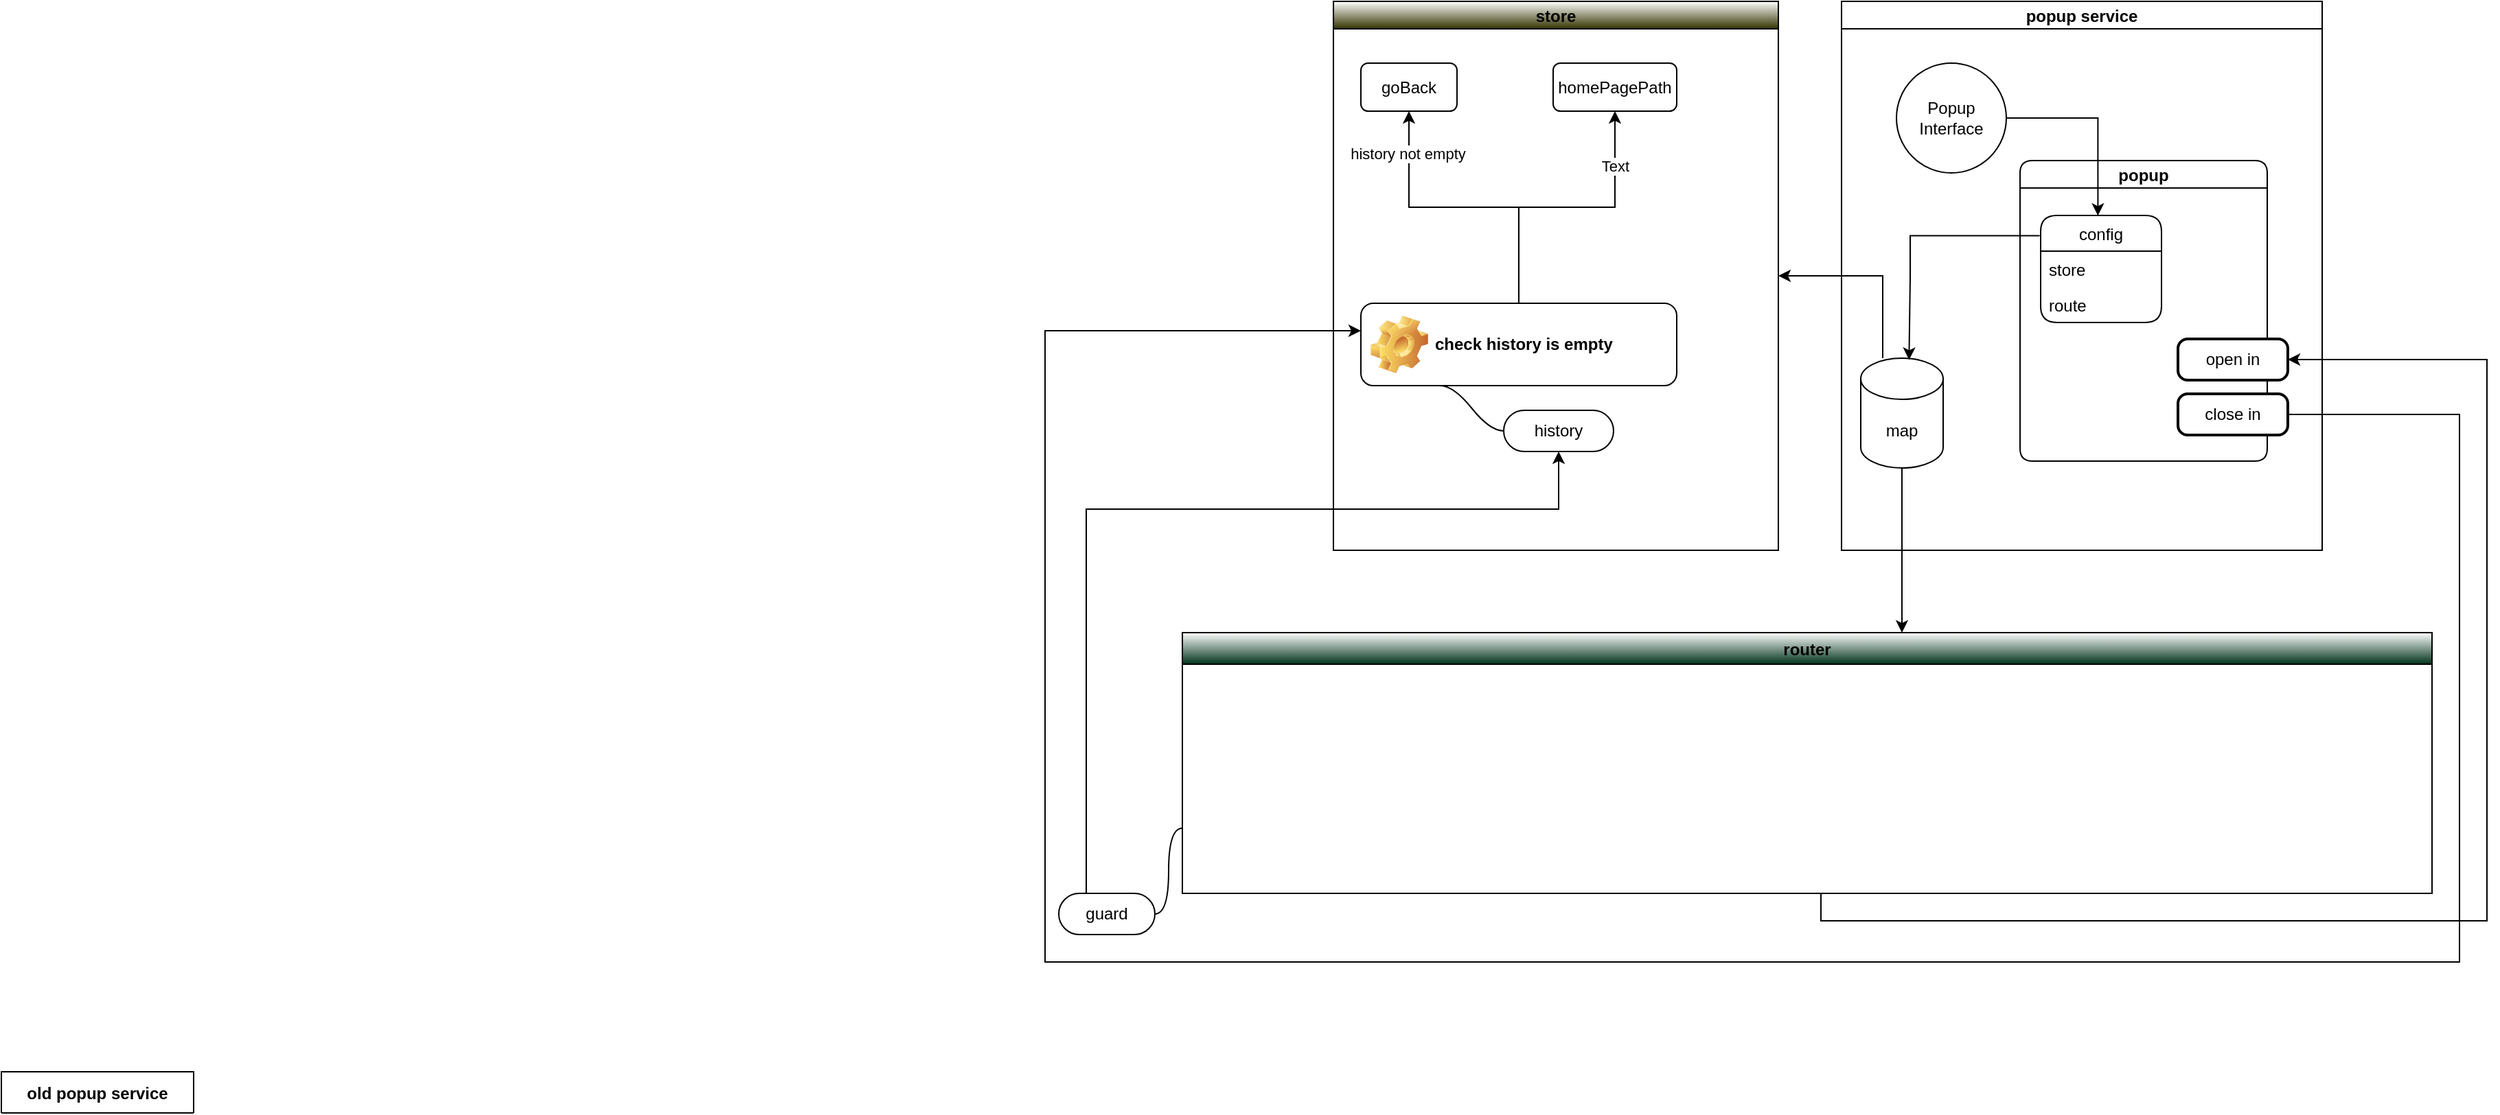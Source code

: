 <mxfile version="20.6.0" type="github">
  <diagram id="C5RBs43oDa-KdzZeNtuy" name="Page-1">
    <mxGraphModel dx="2717" dy="1637" grid="1" gridSize="10" guides="1" tooltips="1" connect="1" arrows="1" fold="1" page="1" pageScale="1" pageWidth="827" pageHeight="1169" math="0" shadow="0">
      <root>
        <mxCell id="WIyWlLk6GJQsqaUBKTNV-0" />
        <mxCell id="WIyWlLk6GJQsqaUBKTNV-1" parent="WIyWlLk6GJQsqaUBKTNV-0" />
        <mxCell id="Tq1ZC3yqxLTTWzM6vvmU-41" value="popup service" style="swimlane;startSize=20;horizontal=1;containerType=tree;rounded=0;shadow=0;glass=0;sketch=0;fillColor=default;gradientColor=none;swimlaneFillColor=default;" vertex="1" parent="WIyWlLk6GJQsqaUBKTNV-1">
          <mxGeometry x="1500" y="50" width="350" height="400" as="geometry" />
        </mxCell>
        <mxCell id="uNgJmUNyPYGfQRlhBO2t-45" value="Popup&lt;br&gt;Interface" style="ellipse;whiteSpace=wrap;html=1;aspect=fixed;" parent="Tq1ZC3yqxLTTWzM6vvmU-41" vertex="1">
          <mxGeometry x="40" y="45" width="80" height="80" as="geometry" />
        </mxCell>
        <mxCell id="Tq1ZC3yqxLTTWzM6vvmU-26" value="popup" style="swimlane;startSize=20;horizontal=1;containerType=tree;newEdgeStyle={&quot;edgeStyle&quot;:&quot;elbowEdgeStyle&quot;,&quot;startArrow&quot;:&quot;none&quot;,&quot;endArrow&quot;:&quot;none&quot;};rounded=1;shadow=0;sketch=0;fillColor=default;gradientColor=none;swimlaneFillColor=default;" vertex="1" parent="Tq1ZC3yqxLTTWzM6vvmU-41">
          <mxGeometry x="130" y="116" width="180" height="219" as="geometry">
            <mxRectangle x="2605" y="10" width="80" height="30" as="alternateBounds" />
          </mxGeometry>
        </mxCell>
        <mxCell id="Tq1ZC3yqxLTTWzM6vvmU-18" value="config" style="swimlane;fontStyle=0;childLayout=stackLayout;horizontal=1;startSize=26;fillColor=default;horizontalStack=0;resizeParent=1;resizeParentMax=0;resizeLast=0;collapsible=1;marginBottom=0;swimlaneFillColor=default;shadow=0;sketch=0;rounded=1;" vertex="1" parent="Tq1ZC3yqxLTTWzM6vvmU-26">
          <mxGeometry x="15" y="40" width="88" height="78" as="geometry">
            <mxRectangle x="15" y="40" width="70" height="30" as="alternateBounds" />
          </mxGeometry>
        </mxCell>
        <mxCell id="Tq1ZC3yqxLTTWzM6vvmU-19" value="store  " style="text;strokeColor=none;fillColor=none;align=left;verticalAlign=top;spacingLeft=4;spacingRight=4;overflow=hidden;rotatable=0;points=[[0,0.5],[1,0.5]];portConstraint=eastwest;" vertex="1" parent="Tq1ZC3yqxLTTWzM6vvmU-18">
          <mxGeometry y="26" width="88" height="26" as="geometry" />
        </mxCell>
        <mxCell id="Tq1ZC3yqxLTTWzM6vvmU-20" value="route" style="text;strokeColor=none;fillColor=none;align=left;verticalAlign=top;spacingLeft=4;spacingRight=4;overflow=hidden;rotatable=0;points=[[0,0.5],[1,0.5]];portConstraint=eastwest;" vertex="1" parent="Tq1ZC3yqxLTTWzM6vvmU-18">
          <mxGeometry y="52" width="88" height="26" as="geometry" />
        </mxCell>
        <mxCell id="uNgJmUNyPYGfQRlhBO2t-53" value="open in" style="rounded=1;whiteSpace=wrap;html=1;absoluteArcSize=1;arcSize=14;strokeWidth=2;" parent="Tq1ZC3yqxLTTWzM6vvmU-26" vertex="1">
          <mxGeometry x="115" y="130" width="80" height="30" as="geometry" />
        </mxCell>
        <mxCell id="uNgJmUNyPYGfQRlhBO2t-42" value="close in" style="rounded=1;whiteSpace=wrap;html=1;absoluteArcSize=1;arcSize=14;strokeWidth=2;" parent="Tq1ZC3yqxLTTWzM6vvmU-26" vertex="1">
          <mxGeometry x="115" y="170" width="80" height="30" as="geometry" />
        </mxCell>
        <mxCell id="uNgJmUNyPYGfQRlhBO2t-56" style="edgeStyle=orthogonalEdgeStyle;rounded=0;orthogonalLoop=1;jettySize=auto;html=1;entryX=0.474;entryY=0.002;entryDx=0;entryDy=0;entryPerimeter=0;" parent="Tq1ZC3yqxLTTWzM6vvmU-41" source="uNgJmUNyPYGfQRlhBO2t-45" target="Tq1ZC3yqxLTTWzM6vvmU-18" edge="1">
          <mxGeometry relative="1" as="geometry">
            <mxPoint x="185" y="111" as="targetPoint" />
          </mxGeometry>
        </mxCell>
        <mxCell id="uNgJmUNyPYGfQRlhBO2t-48" value="map" style="shape=cylinder3;whiteSpace=wrap;html=1;boundedLbl=1;backgroundOutline=1;size=15;" parent="Tq1ZC3yqxLTTWzM6vvmU-41" vertex="1">
          <mxGeometry x="14" y="260" width="60" height="80" as="geometry" />
        </mxCell>
        <mxCell id="uNgJmUNyPYGfQRlhBO2t-49" style="edgeStyle=orthogonalEdgeStyle;rounded=0;orthogonalLoop=1;jettySize=auto;html=1;exitX=-0.008;exitY=0.189;exitDx=0;exitDy=0;exitPerimeter=0;entryX=0.586;entryY=0.015;entryDx=0;entryDy=0;entryPerimeter=0;" parent="Tq1ZC3yqxLTTWzM6vvmU-41" source="Tq1ZC3yqxLTTWzM6vvmU-18" target="uNgJmUNyPYGfQRlhBO2t-48" edge="1">
          <mxGeometry relative="1" as="geometry">
            <mxPoint x="20" y="166" as="sourcePoint" />
            <mxPoint x="-34.966" y="310" as="targetPoint" />
            <Array as="points">
              <mxPoint x="50" y="171" />
              <mxPoint x="50" y="201" />
            </Array>
          </mxGeometry>
        </mxCell>
        <mxCell id="Tq1ZC3yqxLTTWzM6vvmU-49" style="edgeStyle=orthogonalEdgeStyle;rounded=0;orthogonalLoop=1;jettySize=auto;html=1;entryX=1;entryY=0.5;entryDx=0;entryDy=0;" edge="1" parent="WIyWlLk6GJQsqaUBKTNV-1" source="Tq1ZC3yqxLTTWzM6vvmU-48" target="uNgJmUNyPYGfQRlhBO2t-53">
          <mxGeometry relative="1" as="geometry">
            <mxPoint x="1880" y="310" as="targetPoint" />
            <Array as="points">
              <mxPoint x="1485" y="720" />
              <mxPoint x="1970" y="720" />
              <mxPoint x="1970" y="311" />
            </Array>
          </mxGeometry>
        </mxCell>
        <mxCell id="Tq1ZC3yqxLTTWzM6vvmU-48" value="router" style="swimlane;rounded=0;shadow=0;glass=0;sketch=0;fillColor=default;gradientColor=#00331A;startSize=23;swimlaneFillColor=default;" vertex="1" parent="WIyWlLk6GJQsqaUBKTNV-1">
          <mxGeometry x="1020" y="510" width="910" height="190" as="geometry" />
        </mxCell>
        <mxCell id="Tq1ZC3yqxLTTWzM6vvmU-56" value="guard" style="whiteSpace=wrap;html=1;rounded=1;arcSize=50;align=center;verticalAlign=middle;strokeWidth=1;autosize=1;spacing=4;treeFolding=1;treeMoving=1;newEdgeStyle={&quot;edgeStyle&quot;:&quot;entityRelationEdgeStyle&quot;,&quot;startArrow&quot;:&quot;none&quot;,&quot;endArrow&quot;:&quot;none&quot;,&quot;segment&quot;:10,&quot;curved&quot;:1};shadow=0;glass=0;sketch=0;fillColor=default;gradientColor=none;" vertex="1" parent="WIyWlLk6GJQsqaUBKTNV-1">
          <mxGeometry x="930" y="700" width="70" height="30" as="geometry" />
        </mxCell>
        <mxCell id="Tq1ZC3yqxLTTWzM6vvmU-57" value="" style="edgeStyle=entityRelationEdgeStyle;startArrow=none;endArrow=none;segment=10;curved=1;rounded=0;exitX=0;exitY=0.75;exitDx=0;exitDy=0;" edge="1" target="Tq1ZC3yqxLTTWzM6vvmU-56" parent="WIyWlLk6GJQsqaUBKTNV-1" source="Tq1ZC3yqxLTTWzM6vvmU-48">
          <mxGeometry relative="1" as="geometry">
            <mxPoint x="820" y="620" as="sourcePoint" />
          </mxGeometry>
        </mxCell>
        <mxCell id="Tq1ZC3yqxLTTWzM6vvmU-61" value="old popup service" style="swimlane;rounded=0;shadow=0;glass=0;sketch=0;fillColor=default;gradientColor=none;startSize=30;" vertex="1" collapsed="1" parent="WIyWlLk6GJQsqaUBKTNV-1">
          <mxGeometry x="160" y="830" width="140" height="30" as="geometry">
            <mxRectangle x="2290" y="-720" width="960" height="815" as="alternateBounds" />
          </mxGeometry>
        </mxCell>
        <mxCell id="uNgJmUNyPYGfQRlhBO2t-1" value="store" style="rounded=0;whiteSpace=wrap;html=1;" parent="Tq1ZC3yqxLTTWzM6vvmU-61" vertex="1">
          <mxGeometry x="-50" y="395" width="120" height="60" as="geometry" />
        </mxCell>
        <mxCell id="uNgJmUNyPYGfQRlhBO2t-2" value="router" style="rounded=0;whiteSpace=wrap;html=1;" parent="Tq1ZC3yqxLTTWzM6vvmU-61" vertex="1">
          <mxGeometry x="140" y="395" width="120" height="60" as="geometry" />
        </mxCell>
        <mxCell id="uNgJmUNyPYGfQRlhBO2t-3" value="popup" style="rounded=0;whiteSpace=wrap;html=1;" parent="Tq1ZC3yqxLTTWzM6vvmU-61" vertex="1">
          <mxGeometry x="370" y="105" width="200" height="160" as="geometry" />
        </mxCell>
        <mxCell id="uNgJmUNyPYGfQRlhBO2t-8" value="close in" style="rounded=1;whiteSpace=wrap;html=1;absoluteArcSize=1;arcSize=14;strokeWidth=2;" parent="Tq1ZC3yqxLTTWzM6vvmU-61" vertex="1">
          <mxGeometry x="484" y="255" width="80" height="30" as="geometry" />
        </mxCell>
        <mxCell id="uNgJmUNyPYGfQRlhBO2t-12" style="edgeStyle=orthogonalEdgeStyle;rounded=0;orthogonalLoop=1;jettySize=auto;html=1;entryX=0.5;entryY=1;entryDx=0;entryDy=0;" parent="Tq1ZC3yqxLTTWzM6vvmU-61" source="uNgJmUNyPYGfQRlhBO2t-1" target="uNgJmUNyPYGfQRlhBO2t-8" edge="1">
          <mxGeometry relative="1" as="geometry">
            <Array as="points">
              <mxPoint x="10" y="595" />
              <mxPoint x="550" y="595" />
            </Array>
          </mxGeometry>
        </mxCell>
        <mxCell id="uNgJmUNyPYGfQRlhBO2t-13" value="default value" style="edgeLabel;html=1;align=center;verticalAlign=middle;resizable=0;points=[];" parent="uNgJmUNyPYGfQRlhBO2t-12" vertex="1" connectable="0">
          <mxGeometry x="-0.147" y="1" relative="1" as="geometry">
            <mxPoint as="offset" />
          </mxGeometry>
        </mxCell>
        <mxCell id="uNgJmUNyPYGfQRlhBO2t-10" style="edgeStyle=orthogonalEdgeStyle;rounded=0;orthogonalLoop=1;jettySize=auto;html=1;entryX=0.5;entryY=1;entryDx=0;entryDy=0;" parent="Tq1ZC3yqxLTTWzM6vvmU-61" source="uNgJmUNyPYGfQRlhBO2t-9" target="uNgJmUNyPYGfQRlhBO2t-8" edge="1">
          <mxGeometry relative="1" as="geometry" />
        </mxCell>
        <mxCell id="uNgJmUNyPYGfQRlhBO2t-9" value="page" style="rounded=0;whiteSpace=wrap;html=1;" parent="Tq1ZC3yqxLTTWzM6vvmU-61" vertex="1">
          <mxGeometry x="660" y="485" width="200" height="160" as="geometry" />
        </mxCell>
        <mxCell id="uNgJmUNyPYGfQRlhBO2t-14" value="popupConfig" style="ellipse;whiteSpace=wrap;html=1;aspect=fixed;" parent="Tq1ZC3yqxLTTWzM6vvmU-61" vertex="1">
          <mxGeometry x="10" y="65" width="80" height="80" as="geometry" />
        </mxCell>
        <mxCell id="uNgJmUNyPYGfQRlhBO2t-30" style="edgeStyle=orthogonalEdgeStyle;rounded=0;orthogonalLoop=1;jettySize=auto;html=1;" parent="Tq1ZC3yqxLTTWzM6vvmU-61" source="uNgJmUNyPYGfQRlhBO2t-3" target="uNgJmUNyPYGfQRlhBO2t-14" edge="1">
          <mxGeometry relative="1" as="geometry">
            <Array as="points">
              <mxPoint x="470" y="-85" />
              <mxPoint x="40" y="-85" />
            </Array>
          </mxGeometry>
        </mxCell>
        <mxCell id="uNgJmUNyPYGfQRlhBO2t-19" style="edgeStyle=orthogonalEdgeStyle;rounded=0;orthogonalLoop=1;jettySize=auto;html=1;entryX=0.437;entryY=-0.011;entryDx=0;entryDy=0;entryPerimeter=0;" parent="Tq1ZC3yqxLTTWzM6vvmU-61" source="uNgJmUNyPYGfQRlhBO2t-17" target="uNgJmUNyPYGfQRlhBO2t-1" edge="1">
          <mxGeometry relative="1" as="geometry">
            <Array as="points">
              <mxPoint x="2" y="275" />
            </Array>
          </mxGeometry>
        </mxCell>
        <mxCell id="uNgJmUNyPYGfQRlhBO2t-20" style="edgeStyle=orthogonalEdgeStyle;rounded=0;orthogonalLoop=1;jettySize=auto;html=1;entryX=0.582;entryY=0.024;entryDx=0;entryDy=0;entryPerimeter=0;" parent="Tq1ZC3yqxLTTWzM6vvmU-61" source="uNgJmUNyPYGfQRlhBO2t-17" target="uNgJmUNyPYGfQRlhBO2t-2" edge="1">
          <mxGeometry relative="1" as="geometry" />
        </mxCell>
        <mxCell id="uNgJmUNyPYGfQRlhBO2t-17" value="map" style="shape=cylinder3;whiteSpace=wrap;html=1;boundedLbl=1;backgroundOutline=1;size=15;" parent="Tq1ZC3yqxLTTWzM6vvmU-61" vertex="1">
          <mxGeometry x="70" y="235" width="60" height="80" as="geometry" />
        </mxCell>
        <mxCell id="uNgJmUNyPYGfQRlhBO2t-24" style="edgeStyle=orthogonalEdgeStyle;rounded=0;orthogonalLoop=1;jettySize=auto;html=1;" parent="Tq1ZC3yqxLTTWzM6vvmU-61" source="uNgJmUNyPYGfQRlhBO2t-21" target="uNgJmUNyPYGfQRlhBO2t-17" edge="1">
          <mxGeometry relative="1" as="geometry" />
        </mxCell>
        <mxCell id="uNgJmUNyPYGfQRlhBO2t-21" value="config" style="rounded=1;whiteSpace=wrap;html=1;absoluteArcSize=1;arcSize=14;strokeWidth=2;" parent="Tq1ZC3yqxLTTWzM6vvmU-61" vertex="1">
          <mxGeometry x="340" y="135" width="80" height="30" as="geometry" />
        </mxCell>
        <mxCell id="uNgJmUNyPYGfQRlhBO2t-25" value="" style="edgeStyle=orthogonalEdgeStyle;rounded=0;orthogonalLoop=1;jettySize=auto;html=1;endArrow=none;" parent="Tq1ZC3yqxLTTWzM6vvmU-61" source="uNgJmUNyPYGfQRlhBO2t-14" edge="1">
          <mxGeometry relative="1" as="geometry">
            <mxPoint x="80" y="5" as="sourcePoint" />
            <mxPoint x="380" y="135" as="targetPoint" />
          </mxGeometry>
        </mxCell>
        <mxCell id="uNgJmUNyPYGfQRlhBO2t-26" value="open in" style="rounded=1;whiteSpace=wrap;html=1;absoluteArcSize=1;arcSize=14;strokeWidth=2;" parent="Tq1ZC3yqxLTTWzM6vvmU-61" vertex="1">
          <mxGeometry x="340" y="255" width="80" height="30" as="geometry" />
        </mxCell>
        <mxCell id="uNgJmUNyPYGfQRlhBO2t-29" style="edgeStyle=orthogonalEdgeStyle;rounded=0;orthogonalLoop=1;jettySize=auto;html=1;" parent="Tq1ZC3yqxLTTWzM6vvmU-61" source="uNgJmUNyPYGfQRlhBO2t-21" target="uNgJmUNyPYGfQRlhBO2t-26" edge="1">
          <mxGeometry relative="1" as="geometry" />
        </mxCell>
        <mxCell id="uNgJmUNyPYGfQRlhBO2t-32" value="store" style="rounded=0;whiteSpace=wrap;html=1;" parent="Tq1ZC3yqxLTTWzM6vvmU-61" vertex="1">
          <mxGeometry x="320" y="125" width="50" height="20" as="geometry" />
        </mxCell>
        <mxCell id="uNgJmUNyPYGfQRlhBO2t-33" value="route" style="rounded=0;whiteSpace=wrap;html=1;" parent="Tq1ZC3yqxLTTWzM6vvmU-61" vertex="1">
          <mxGeometry x="320" y="155" width="50" height="20" as="geometry" />
        </mxCell>
        <mxCell id="Tq1ZC3yqxLTTWzM6vvmU-64" value="store" style="swimlane;startSize=20;horizontal=1;containerType=tree;rounded=0;shadow=0;glass=0;sketch=0;fillColor=default;gradientColor=#333300;swimlaneFillColor=default;" vertex="1" parent="WIyWlLk6GJQsqaUBKTNV-1">
          <mxGeometry x="1130" y="50" width="324" height="400" as="geometry" />
        </mxCell>
        <mxCell id="Tq1ZC3yqxLTTWzM6vvmU-75" value="goBack" style="rounded=1;whiteSpace=wrap;html=1;shadow=0;glass=0;sketch=0;fillColor=default;gradientColor=none;" vertex="1" parent="Tq1ZC3yqxLTTWzM6vvmU-64">
          <mxGeometry x="20" y="45" width="70" height="35" as="geometry" />
        </mxCell>
        <mxCell id="Tq1ZC3yqxLTTWzM6vvmU-77" value="homePagePath" style="rounded=1;whiteSpace=wrap;html=1;shadow=0;glass=0;sketch=0;fillColor=default;gradientColor=none;" vertex="1" parent="Tq1ZC3yqxLTTWzM6vvmU-64">
          <mxGeometry x="160" y="45" width="90" height="35" as="geometry" />
        </mxCell>
        <mxCell id="Tq1ZC3yqxLTTWzM6vvmU-90" style="edgeStyle=orthogonalEdgeStyle;rounded=0;orthogonalLoop=1;jettySize=auto;html=1;entryX=0.5;entryY=1;entryDx=0;entryDy=0;strokeColor=default;" edge="1" parent="Tq1ZC3yqxLTTWzM6vvmU-64" source="Tq1ZC3yqxLTTWzM6vvmU-83" target="Tq1ZC3yqxLTTWzM6vvmU-75">
          <mxGeometry relative="1" as="geometry" />
        </mxCell>
        <mxCell id="Tq1ZC3yqxLTTWzM6vvmU-92" value="history not empty" style="edgeLabel;html=1;align=center;verticalAlign=middle;resizable=0;points=[];" vertex="1" connectable="0" parent="Tq1ZC3yqxLTTWzM6vvmU-90">
          <mxGeometry x="0.721" y="1" relative="1" as="geometry">
            <mxPoint as="offset" />
          </mxGeometry>
        </mxCell>
        <mxCell id="Tq1ZC3yqxLTTWzM6vvmU-91" style="edgeStyle=orthogonalEdgeStyle;rounded=0;orthogonalLoop=1;jettySize=auto;html=1;entryX=0.5;entryY=1;entryDx=0;entryDy=0;strokeColor=default;" edge="1" parent="Tq1ZC3yqxLTTWzM6vvmU-64" source="Tq1ZC3yqxLTTWzM6vvmU-83" target="Tq1ZC3yqxLTTWzM6vvmU-77">
          <mxGeometry relative="1" as="geometry" />
        </mxCell>
        <mxCell id="Tq1ZC3yqxLTTWzM6vvmU-93" value="Text" style="edgeLabel;html=1;align=center;verticalAlign=middle;resizable=0;points=[];" vertex="1" connectable="0" parent="Tq1ZC3yqxLTTWzM6vvmU-91">
          <mxGeometry x="0.619" relative="1" as="geometry">
            <mxPoint as="offset" />
          </mxGeometry>
        </mxCell>
        <mxCell id="Tq1ZC3yqxLTTWzM6vvmU-83" value="check history is empty" style="label;whiteSpace=wrap;html=1;image=img/clipart/Gear_128x128.png;rounded=1;shadow=0;sketch=0;fillColor=default;gradientColor=none;" vertex="1" parent="Tq1ZC3yqxLTTWzM6vvmU-64">
          <mxGeometry x="20" y="220" width="230" height="60" as="geometry" />
        </mxCell>
        <mxCell id="Tq1ZC3yqxLTTWzM6vvmU-85" value="history" style="whiteSpace=wrap;html=1;rounded=1;arcSize=50;align=center;verticalAlign=middle;strokeWidth=1;autosize=1;spacing=4;treeFolding=1;treeMoving=1;newEdgeStyle={&quot;edgeStyle&quot;:&quot;entityRelationEdgeStyle&quot;,&quot;startArrow&quot;:&quot;none&quot;,&quot;endArrow&quot;:&quot;none&quot;,&quot;segment&quot;:10,&quot;curved&quot;:1};shadow=0;glass=0;sketch=0;strokeColor=default;" vertex="1" parent="Tq1ZC3yqxLTTWzM6vvmU-64">
          <mxGeometry x="124" y="298" width="80" height="30" as="geometry" />
        </mxCell>
        <mxCell id="Tq1ZC3yqxLTTWzM6vvmU-86" value="" style="edgeStyle=entityRelationEdgeStyle;startArrow=none;endArrow=none;segment=10;curved=1;rounded=0;strokeColor=default;exitX=0.25;exitY=1;exitDx=0;exitDy=0;" edge="1" target="Tq1ZC3yqxLTTWzM6vvmU-85" parent="Tq1ZC3yqxLTTWzM6vvmU-64" source="Tq1ZC3yqxLTTWzM6vvmU-83">
          <mxGeometry relative="1" as="geometry">
            <mxPoint x="88" y="340" as="sourcePoint" />
          </mxGeometry>
        </mxCell>
        <mxCell id="Tq1ZC3yqxLTTWzM6vvmU-94" style="edgeStyle=orthogonalEdgeStyle;rounded=0;orthogonalLoop=1;jettySize=auto;html=1;entryX=0.5;entryY=1;entryDx=0;entryDy=0;strokeColor=default;" edge="1" parent="WIyWlLk6GJQsqaUBKTNV-1" source="Tq1ZC3yqxLTTWzM6vvmU-56" target="Tq1ZC3yqxLTTWzM6vvmU-85">
          <mxGeometry relative="1" as="geometry">
            <Array as="points">
              <mxPoint x="950" y="420" />
              <mxPoint x="1294" y="420" />
            </Array>
          </mxGeometry>
        </mxCell>
        <mxCell id="Tq1ZC3yqxLTTWzM6vvmU-50" style="edgeStyle=orthogonalEdgeStyle;rounded=0;orthogonalLoop=1;jettySize=auto;html=1;" edge="1" parent="WIyWlLk6GJQsqaUBKTNV-1" source="uNgJmUNyPYGfQRlhBO2t-42" target="Tq1ZC3yqxLTTWzM6vvmU-83">
          <mxGeometry relative="1" as="geometry">
            <Array as="points">
              <mxPoint x="1950" y="351" />
              <mxPoint x="1950" y="750" />
              <mxPoint x="920" y="750" />
              <mxPoint x="920" y="290" />
            </Array>
          </mxGeometry>
        </mxCell>
        <mxCell id="Tq1ZC3yqxLTTWzM6vvmU-95" style="edgeStyle=orthogonalEdgeStyle;rounded=0;orthogonalLoop=1;jettySize=auto;html=1;entryX=1;entryY=0.5;entryDx=0;entryDy=0;strokeColor=default;" edge="1" parent="WIyWlLk6GJQsqaUBKTNV-1" source="uNgJmUNyPYGfQRlhBO2t-48" target="Tq1ZC3yqxLTTWzM6vvmU-64">
          <mxGeometry relative="1" as="geometry">
            <Array as="points">
              <mxPoint x="1530" y="250" />
            </Array>
          </mxGeometry>
        </mxCell>
        <mxCell id="Tq1ZC3yqxLTTWzM6vvmU-96" style="edgeStyle=orthogonalEdgeStyle;rounded=0;orthogonalLoop=1;jettySize=auto;html=1;strokeColor=default;" edge="1" parent="WIyWlLk6GJQsqaUBKTNV-1" source="uNgJmUNyPYGfQRlhBO2t-48" target="Tq1ZC3yqxLTTWzM6vvmU-48">
          <mxGeometry relative="1" as="geometry">
            <Array as="points">
              <mxPoint x="1544" y="450" />
              <mxPoint x="1544" y="450" />
            </Array>
          </mxGeometry>
        </mxCell>
      </root>
    </mxGraphModel>
  </diagram>
</mxfile>
